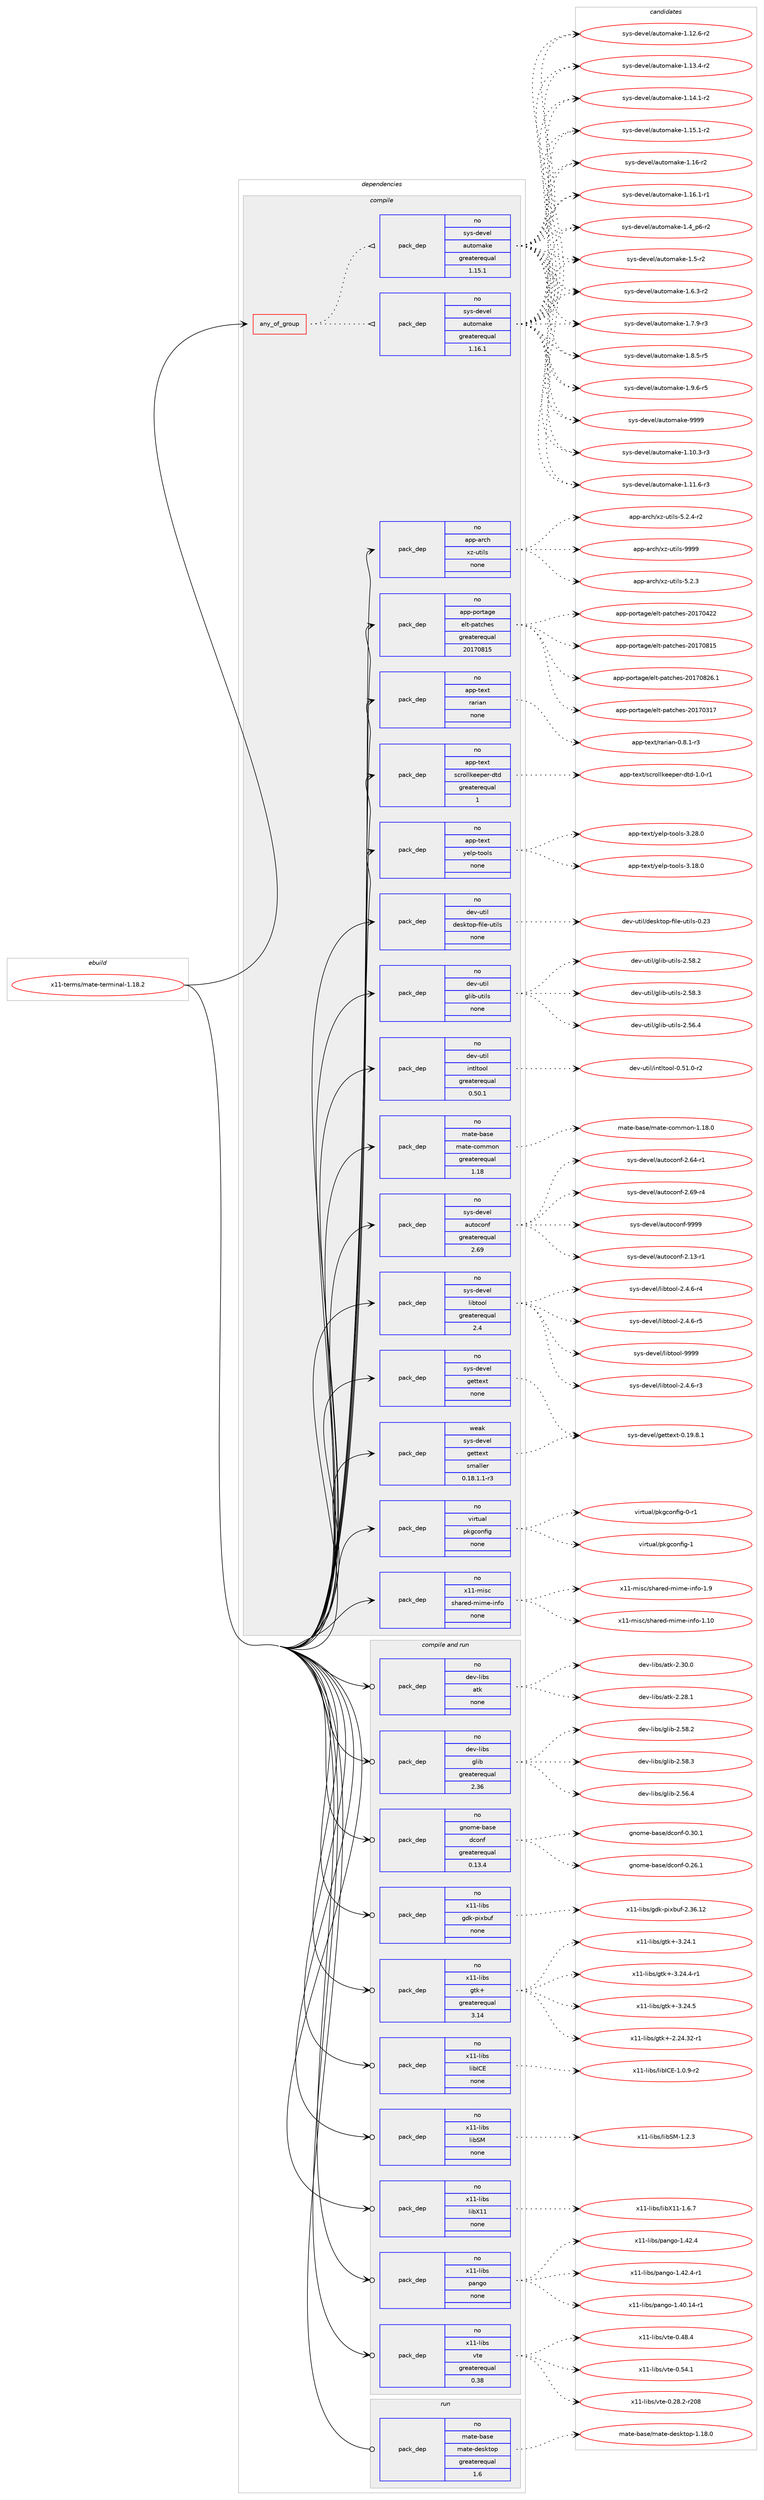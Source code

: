 digraph prolog {

# *************
# Graph options
# *************

newrank=true;
concentrate=true;
compound=true;
graph [rankdir=LR,fontname=Helvetica,fontsize=10,ranksep=1.5];#, ranksep=2.5, nodesep=0.2];
edge  [arrowhead=vee];
node  [fontname=Helvetica,fontsize=10];

# **********
# The ebuild
# **********

subgraph cluster_leftcol {
color=gray;
rank=same;
label=<<i>ebuild</i>>;
id [label="x11-terms/mate-terminal-1.18.2", color=red, width=4, href="../x11-terms/mate-terminal-1.18.2.svg"];
}

# ****************
# The dependencies
# ****************

subgraph cluster_midcol {
color=gray;
label=<<i>dependencies</i>>;
subgraph cluster_compile {
fillcolor="#eeeeee";
style=filled;
label=<<i>compile</i>>;
subgraph any28796 {
dependency1768178 [label=<<TABLE BORDER="0" CELLBORDER="1" CELLSPACING="0" CELLPADDING="4"><TR><TD CELLPADDING="10">any_of_group</TD></TR></TABLE>>, shape=none, color=red];subgraph pack1271325 {
dependency1768179 [label=<<TABLE BORDER="0" CELLBORDER="1" CELLSPACING="0" CELLPADDING="4" WIDTH="220"><TR><TD ROWSPAN="6" CELLPADDING="30">pack_dep</TD></TR><TR><TD WIDTH="110">no</TD></TR><TR><TD>sys-devel</TD></TR><TR><TD>automake</TD></TR><TR><TD>greaterequal</TD></TR><TR><TD>1.16.1</TD></TR></TABLE>>, shape=none, color=blue];
}
dependency1768178:e -> dependency1768179:w [weight=20,style="dotted",arrowhead="oinv"];
subgraph pack1271326 {
dependency1768180 [label=<<TABLE BORDER="0" CELLBORDER="1" CELLSPACING="0" CELLPADDING="4" WIDTH="220"><TR><TD ROWSPAN="6" CELLPADDING="30">pack_dep</TD></TR><TR><TD WIDTH="110">no</TD></TR><TR><TD>sys-devel</TD></TR><TR><TD>automake</TD></TR><TR><TD>greaterequal</TD></TR><TR><TD>1.15.1</TD></TR></TABLE>>, shape=none, color=blue];
}
dependency1768178:e -> dependency1768180:w [weight=20,style="dotted",arrowhead="oinv"];
}
id:e -> dependency1768178:w [weight=20,style="solid",arrowhead="vee"];
subgraph pack1271327 {
dependency1768181 [label=<<TABLE BORDER="0" CELLBORDER="1" CELLSPACING="0" CELLPADDING="4" WIDTH="220"><TR><TD ROWSPAN="6" CELLPADDING="30">pack_dep</TD></TR><TR><TD WIDTH="110">no</TD></TR><TR><TD>app-arch</TD></TR><TR><TD>xz-utils</TD></TR><TR><TD>none</TD></TR><TR><TD></TD></TR></TABLE>>, shape=none, color=blue];
}
id:e -> dependency1768181:w [weight=20,style="solid",arrowhead="vee"];
subgraph pack1271328 {
dependency1768182 [label=<<TABLE BORDER="0" CELLBORDER="1" CELLSPACING="0" CELLPADDING="4" WIDTH="220"><TR><TD ROWSPAN="6" CELLPADDING="30">pack_dep</TD></TR><TR><TD WIDTH="110">no</TD></TR><TR><TD>app-portage</TD></TR><TR><TD>elt-patches</TD></TR><TR><TD>greaterequal</TD></TR><TR><TD>20170815</TD></TR></TABLE>>, shape=none, color=blue];
}
id:e -> dependency1768182:w [weight=20,style="solid",arrowhead="vee"];
subgraph pack1271329 {
dependency1768183 [label=<<TABLE BORDER="0" CELLBORDER="1" CELLSPACING="0" CELLPADDING="4" WIDTH="220"><TR><TD ROWSPAN="6" CELLPADDING="30">pack_dep</TD></TR><TR><TD WIDTH="110">no</TD></TR><TR><TD>app-text</TD></TR><TR><TD>rarian</TD></TR><TR><TD>none</TD></TR><TR><TD></TD></TR></TABLE>>, shape=none, color=blue];
}
id:e -> dependency1768183:w [weight=20,style="solid",arrowhead="vee"];
subgraph pack1271330 {
dependency1768184 [label=<<TABLE BORDER="0" CELLBORDER="1" CELLSPACING="0" CELLPADDING="4" WIDTH="220"><TR><TD ROWSPAN="6" CELLPADDING="30">pack_dep</TD></TR><TR><TD WIDTH="110">no</TD></TR><TR><TD>app-text</TD></TR><TR><TD>scrollkeeper-dtd</TD></TR><TR><TD>greaterequal</TD></TR><TR><TD>1</TD></TR></TABLE>>, shape=none, color=blue];
}
id:e -> dependency1768184:w [weight=20,style="solid",arrowhead="vee"];
subgraph pack1271331 {
dependency1768185 [label=<<TABLE BORDER="0" CELLBORDER="1" CELLSPACING="0" CELLPADDING="4" WIDTH="220"><TR><TD ROWSPAN="6" CELLPADDING="30">pack_dep</TD></TR><TR><TD WIDTH="110">no</TD></TR><TR><TD>app-text</TD></TR><TR><TD>yelp-tools</TD></TR><TR><TD>none</TD></TR><TR><TD></TD></TR></TABLE>>, shape=none, color=blue];
}
id:e -> dependency1768185:w [weight=20,style="solid",arrowhead="vee"];
subgraph pack1271332 {
dependency1768186 [label=<<TABLE BORDER="0" CELLBORDER="1" CELLSPACING="0" CELLPADDING="4" WIDTH="220"><TR><TD ROWSPAN="6" CELLPADDING="30">pack_dep</TD></TR><TR><TD WIDTH="110">no</TD></TR><TR><TD>dev-util</TD></TR><TR><TD>desktop-file-utils</TD></TR><TR><TD>none</TD></TR><TR><TD></TD></TR></TABLE>>, shape=none, color=blue];
}
id:e -> dependency1768186:w [weight=20,style="solid",arrowhead="vee"];
subgraph pack1271333 {
dependency1768187 [label=<<TABLE BORDER="0" CELLBORDER="1" CELLSPACING="0" CELLPADDING="4" WIDTH="220"><TR><TD ROWSPAN="6" CELLPADDING="30">pack_dep</TD></TR><TR><TD WIDTH="110">no</TD></TR><TR><TD>dev-util</TD></TR><TR><TD>glib-utils</TD></TR><TR><TD>none</TD></TR><TR><TD></TD></TR></TABLE>>, shape=none, color=blue];
}
id:e -> dependency1768187:w [weight=20,style="solid",arrowhead="vee"];
subgraph pack1271334 {
dependency1768188 [label=<<TABLE BORDER="0" CELLBORDER="1" CELLSPACING="0" CELLPADDING="4" WIDTH="220"><TR><TD ROWSPAN="6" CELLPADDING="30">pack_dep</TD></TR><TR><TD WIDTH="110">no</TD></TR><TR><TD>dev-util</TD></TR><TR><TD>intltool</TD></TR><TR><TD>greaterequal</TD></TR><TR><TD>0.50.1</TD></TR></TABLE>>, shape=none, color=blue];
}
id:e -> dependency1768188:w [weight=20,style="solid",arrowhead="vee"];
subgraph pack1271335 {
dependency1768189 [label=<<TABLE BORDER="0" CELLBORDER="1" CELLSPACING="0" CELLPADDING="4" WIDTH="220"><TR><TD ROWSPAN="6" CELLPADDING="30">pack_dep</TD></TR><TR><TD WIDTH="110">no</TD></TR><TR><TD>mate-base</TD></TR><TR><TD>mate-common</TD></TR><TR><TD>greaterequal</TD></TR><TR><TD>1.18</TD></TR></TABLE>>, shape=none, color=blue];
}
id:e -> dependency1768189:w [weight=20,style="solid",arrowhead="vee"];
subgraph pack1271336 {
dependency1768190 [label=<<TABLE BORDER="0" CELLBORDER="1" CELLSPACING="0" CELLPADDING="4" WIDTH="220"><TR><TD ROWSPAN="6" CELLPADDING="30">pack_dep</TD></TR><TR><TD WIDTH="110">no</TD></TR><TR><TD>sys-devel</TD></TR><TR><TD>autoconf</TD></TR><TR><TD>greaterequal</TD></TR><TR><TD>2.69</TD></TR></TABLE>>, shape=none, color=blue];
}
id:e -> dependency1768190:w [weight=20,style="solid",arrowhead="vee"];
subgraph pack1271337 {
dependency1768191 [label=<<TABLE BORDER="0" CELLBORDER="1" CELLSPACING="0" CELLPADDING="4" WIDTH="220"><TR><TD ROWSPAN="6" CELLPADDING="30">pack_dep</TD></TR><TR><TD WIDTH="110">no</TD></TR><TR><TD>sys-devel</TD></TR><TR><TD>gettext</TD></TR><TR><TD>none</TD></TR><TR><TD></TD></TR></TABLE>>, shape=none, color=blue];
}
id:e -> dependency1768191:w [weight=20,style="solid",arrowhead="vee"];
subgraph pack1271338 {
dependency1768192 [label=<<TABLE BORDER="0" CELLBORDER="1" CELLSPACING="0" CELLPADDING="4" WIDTH="220"><TR><TD ROWSPAN="6" CELLPADDING="30">pack_dep</TD></TR><TR><TD WIDTH="110">no</TD></TR><TR><TD>sys-devel</TD></TR><TR><TD>libtool</TD></TR><TR><TD>greaterequal</TD></TR><TR><TD>2.4</TD></TR></TABLE>>, shape=none, color=blue];
}
id:e -> dependency1768192:w [weight=20,style="solid",arrowhead="vee"];
subgraph pack1271339 {
dependency1768193 [label=<<TABLE BORDER="0" CELLBORDER="1" CELLSPACING="0" CELLPADDING="4" WIDTH="220"><TR><TD ROWSPAN="6" CELLPADDING="30">pack_dep</TD></TR><TR><TD WIDTH="110">no</TD></TR><TR><TD>virtual</TD></TR><TR><TD>pkgconfig</TD></TR><TR><TD>none</TD></TR><TR><TD></TD></TR></TABLE>>, shape=none, color=blue];
}
id:e -> dependency1768193:w [weight=20,style="solid",arrowhead="vee"];
subgraph pack1271340 {
dependency1768194 [label=<<TABLE BORDER="0" CELLBORDER="1" CELLSPACING="0" CELLPADDING="4" WIDTH="220"><TR><TD ROWSPAN="6" CELLPADDING="30">pack_dep</TD></TR><TR><TD WIDTH="110">no</TD></TR><TR><TD>x11-misc</TD></TR><TR><TD>shared-mime-info</TD></TR><TR><TD>none</TD></TR><TR><TD></TD></TR></TABLE>>, shape=none, color=blue];
}
id:e -> dependency1768194:w [weight=20,style="solid",arrowhead="vee"];
subgraph pack1271341 {
dependency1768195 [label=<<TABLE BORDER="0" CELLBORDER="1" CELLSPACING="0" CELLPADDING="4" WIDTH="220"><TR><TD ROWSPAN="6" CELLPADDING="30">pack_dep</TD></TR><TR><TD WIDTH="110">weak</TD></TR><TR><TD>sys-devel</TD></TR><TR><TD>gettext</TD></TR><TR><TD>smaller</TD></TR><TR><TD>0.18.1.1-r3</TD></TR></TABLE>>, shape=none, color=blue];
}
id:e -> dependency1768195:w [weight=20,style="solid",arrowhead="vee"];
}
subgraph cluster_compileandrun {
fillcolor="#eeeeee";
style=filled;
label=<<i>compile and run</i>>;
subgraph pack1271342 {
dependency1768196 [label=<<TABLE BORDER="0" CELLBORDER="1" CELLSPACING="0" CELLPADDING="4" WIDTH="220"><TR><TD ROWSPAN="6" CELLPADDING="30">pack_dep</TD></TR><TR><TD WIDTH="110">no</TD></TR><TR><TD>dev-libs</TD></TR><TR><TD>atk</TD></TR><TR><TD>none</TD></TR><TR><TD></TD></TR></TABLE>>, shape=none, color=blue];
}
id:e -> dependency1768196:w [weight=20,style="solid",arrowhead="odotvee"];
subgraph pack1271343 {
dependency1768197 [label=<<TABLE BORDER="0" CELLBORDER="1" CELLSPACING="0" CELLPADDING="4" WIDTH="220"><TR><TD ROWSPAN="6" CELLPADDING="30">pack_dep</TD></TR><TR><TD WIDTH="110">no</TD></TR><TR><TD>dev-libs</TD></TR><TR><TD>glib</TD></TR><TR><TD>greaterequal</TD></TR><TR><TD>2.36</TD></TR></TABLE>>, shape=none, color=blue];
}
id:e -> dependency1768197:w [weight=20,style="solid",arrowhead="odotvee"];
subgraph pack1271344 {
dependency1768198 [label=<<TABLE BORDER="0" CELLBORDER="1" CELLSPACING="0" CELLPADDING="4" WIDTH="220"><TR><TD ROWSPAN="6" CELLPADDING="30">pack_dep</TD></TR><TR><TD WIDTH="110">no</TD></TR><TR><TD>gnome-base</TD></TR><TR><TD>dconf</TD></TR><TR><TD>greaterequal</TD></TR><TR><TD>0.13.4</TD></TR></TABLE>>, shape=none, color=blue];
}
id:e -> dependency1768198:w [weight=20,style="solid",arrowhead="odotvee"];
subgraph pack1271345 {
dependency1768199 [label=<<TABLE BORDER="0" CELLBORDER="1" CELLSPACING="0" CELLPADDING="4" WIDTH="220"><TR><TD ROWSPAN="6" CELLPADDING="30">pack_dep</TD></TR><TR><TD WIDTH="110">no</TD></TR><TR><TD>x11-libs</TD></TR><TR><TD>gdk-pixbuf</TD></TR><TR><TD>none</TD></TR><TR><TD></TD></TR></TABLE>>, shape=none, color=blue];
}
id:e -> dependency1768199:w [weight=20,style="solid",arrowhead="odotvee"];
subgraph pack1271346 {
dependency1768200 [label=<<TABLE BORDER="0" CELLBORDER="1" CELLSPACING="0" CELLPADDING="4" WIDTH="220"><TR><TD ROWSPAN="6" CELLPADDING="30">pack_dep</TD></TR><TR><TD WIDTH="110">no</TD></TR><TR><TD>x11-libs</TD></TR><TR><TD>gtk+</TD></TR><TR><TD>greaterequal</TD></TR><TR><TD>3.14</TD></TR></TABLE>>, shape=none, color=blue];
}
id:e -> dependency1768200:w [weight=20,style="solid",arrowhead="odotvee"];
subgraph pack1271347 {
dependency1768201 [label=<<TABLE BORDER="0" CELLBORDER="1" CELLSPACING="0" CELLPADDING="4" WIDTH="220"><TR><TD ROWSPAN="6" CELLPADDING="30">pack_dep</TD></TR><TR><TD WIDTH="110">no</TD></TR><TR><TD>x11-libs</TD></TR><TR><TD>libICE</TD></TR><TR><TD>none</TD></TR><TR><TD></TD></TR></TABLE>>, shape=none, color=blue];
}
id:e -> dependency1768201:w [weight=20,style="solid",arrowhead="odotvee"];
subgraph pack1271348 {
dependency1768202 [label=<<TABLE BORDER="0" CELLBORDER="1" CELLSPACING="0" CELLPADDING="4" WIDTH="220"><TR><TD ROWSPAN="6" CELLPADDING="30">pack_dep</TD></TR><TR><TD WIDTH="110">no</TD></TR><TR><TD>x11-libs</TD></TR><TR><TD>libSM</TD></TR><TR><TD>none</TD></TR><TR><TD></TD></TR></TABLE>>, shape=none, color=blue];
}
id:e -> dependency1768202:w [weight=20,style="solid",arrowhead="odotvee"];
subgraph pack1271349 {
dependency1768203 [label=<<TABLE BORDER="0" CELLBORDER="1" CELLSPACING="0" CELLPADDING="4" WIDTH="220"><TR><TD ROWSPAN="6" CELLPADDING="30">pack_dep</TD></TR><TR><TD WIDTH="110">no</TD></TR><TR><TD>x11-libs</TD></TR><TR><TD>libX11</TD></TR><TR><TD>none</TD></TR><TR><TD></TD></TR></TABLE>>, shape=none, color=blue];
}
id:e -> dependency1768203:w [weight=20,style="solid",arrowhead="odotvee"];
subgraph pack1271350 {
dependency1768204 [label=<<TABLE BORDER="0" CELLBORDER="1" CELLSPACING="0" CELLPADDING="4" WIDTH="220"><TR><TD ROWSPAN="6" CELLPADDING="30">pack_dep</TD></TR><TR><TD WIDTH="110">no</TD></TR><TR><TD>x11-libs</TD></TR><TR><TD>pango</TD></TR><TR><TD>none</TD></TR><TR><TD></TD></TR></TABLE>>, shape=none, color=blue];
}
id:e -> dependency1768204:w [weight=20,style="solid",arrowhead="odotvee"];
subgraph pack1271351 {
dependency1768205 [label=<<TABLE BORDER="0" CELLBORDER="1" CELLSPACING="0" CELLPADDING="4" WIDTH="220"><TR><TD ROWSPAN="6" CELLPADDING="30">pack_dep</TD></TR><TR><TD WIDTH="110">no</TD></TR><TR><TD>x11-libs</TD></TR><TR><TD>vte</TD></TR><TR><TD>greaterequal</TD></TR><TR><TD>0.38</TD></TR></TABLE>>, shape=none, color=blue];
}
id:e -> dependency1768205:w [weight=20,style="solid",arrowhead="odotvee"];
}
subgraph cluster_run {
fillcolor="#eeeeee";
style=filled;
label=<<i>run</i>>;
subgraph pack1271352 {
dependency1768206 [label=<<TABLE BORDER="0" CELLBORDER="1" CELLSPACING="0" CELLPADDING="4" WIDTH="220"><TR><TD ROWSPAN="6" CELLPADDING="30">pack_dep</TD></TR><TR><TD WIDTH="110">no</TD></TR><TR><TD>mate-base</TD></TR><TR><TD>mate-desktop</TD></TR><TR><TD>greaterequal</TD></TR><TR><TD>1.6</TD></TR></TABLE>>, shape=none, color=blue];
}
id:e -> dependency1768206:w [weight=20,style="solid",arrowhead="odot"];
}
}

# **************
# The candidates
# **************

subgraph cluster_choices {
rank=same;
color=gray;
label=<<i>candidates</i>>;

subgraph choice1271325 {
color=black;
nodesep=1;
choice11512111545100101118101108479711711611110997107101454946494846514511451 [label="sys-devel/automake-1.10.3-r3", color=red, width=4,href="../sys-devel/automake-1.10.3-r3.svg"];
choice11512111545100101118101108479711711611110997107101454946494946544511451 [label="sys-devel/automake-1.11.6-r3", color=red, width=4,href="../sys-devel/automake-1.11.6-r3.svg"];
choice11512111545100101118101108479711711611110997107101454946495046544511450 [label="sys-devel/automake-1.12.6-r2", color=red, width=4,href="../sys-devel/automake-1.12.6-r2.svg"];
choice11512111545100101118101108479711711611110997107101454946495146524511450 [label="sys-devel/automake-1.13.4-r2", color=red, width=4,href="../sys-devel/automake-1.13.4-r2.svg"];
choice11512111545100101118101108479711711611110997107101454946495246494511450 [label="sys-devel/automake-1.14.1-r2", color=red, width=4,href="../sys-devel/automake-1.14.1-r2.svg"];
choice11512111545100101118101108479711711611110997107101454946495346494511450 [label="sys-devel/automake-1.15.1-r2", color=red, width=4,href="../sys-devel/automake-1.15.1-r2.svg"];
choice1151211154510010111810110847971171161111099710710145494649544511450 [label="sys-devel/automake-1.16-r2", color=red, width=4,href="../sys-devel/automake-1.16-r2.svg"];
choice11512111545100101118101108479711711611110997107101454946495446494511449 [label="sys-devel/automake-1.16.1-r1", color=red, width=4,href="../sys-devel/automake-1.16.1-r1.svg"];
choice115121115451001011181011084797117116111109971071014549465295112544511450 [label="sys-devel/automake-1.4_p6-r2", color=red, width=4,href="../sys-devel/automake-1.4_p6-r2.svg"];
choice11512111545100101118101108479711711611110997107101454946534511450 [label="sys-devel/automake-1.5-r2", color=red, width=4,href="../sys-devel/automake-1.5-r2.svg"];
choice115121115451001011181011084797117116111109971071014549465446514511450 [label="sys-devel/automake-1.6.3-r2", color=red, width=4,href="../sys-devel/automake-1.6.3-r2.svg"];
choice115121115451001011181011084797117116111109971071014549465546574511451 [label="sys-devel/automake-1.7.9-r3", color=red, width=4,href="../sys-devel/automake-1.7.9-r3.svg"];
choice115121115451001011181011084797117116111109971071014549465646534511453 [label="sys-devel/automake-1.8.5-r5", color=red, width=4,href="../sys-devel/automake-1.8.5-r5.svg"];
choice115121115451001011181011084797117116111109971071014549465746544511453 [label="sys-devel/automake-1.9.6-r5", color=red, width=4,href="../sys-devel/automake-1.9.6-r5.svg"];
choice115121115451001011181011084797117116111109971071014557575757 [label="sys-devel/automake-9999", color=red, width=4,href="../sys-devel/automake-9999.svg"];
dependency1768179:e -> choice11512111545100101118101108479711711611110997107101454946494846514511451:w [style=dotted,weight="100"];
dependency1768179:e -> choice11512111545100101118101108479711711611110997107101454946494946544511451:w [style=dotted,weight="100"];
dependency1768179:e -> choice11512111545100101118101108479711711611110997107101454946495046544511450:w [style=dotted,weight="100"];
dependency1768179:e -> choice11512111545100101118101108479711711611110997107101454946495146524511450:w [style=dotted,weight="100"];
dependency1768179:e -> choice11512111545100101118101108479711711611110997107101454946495246494511450:w [style=dotted,weight="100"];
dependency1768179:e -> choice11512111545100101118101108479711711611110997107101454946495346494511450:w [style=dotted,weight="100"];
dependency1768179:e -> choice1151211154510010111810110847971171161111099710710145494649544511450:w [style=dotted,weight="100"];
dependency1768179:e -> choice11512111545100101118101108479711711611110997107101454946495446494511449:w [style=dotted,weight="100"];
dependency1768179:e -> choice115121115451001011181011084797117116111109971071014549465295112544511450:w [style=dotted,weight="100"];
dependency1768179:e -> choice11512111545100101118101108479711711611110997107101454946534511450:w [style=dotted,weight="100"];
dependency1768179:e -> choice115121115451001011181011084797117116111109971071014549465446514511450:w [style=dotted,weight="100"];
dependency1768179:e -> choice115121115451001011181011084797117116111109971071014549465546574511451:w [style=dotted,weight="100"];
dependency1768179:e -> choice115121115451001011181011084797117116111109971071014549465646534511453:w [style=dotted,weight="100"];
dependency1768179:e -> choice115121115451001011181011084797117116111109971071014549465746544511453:w [style=dotted,weight="100"];
dependency1768179:e -> choice115121115451001011181011084797117116111109971071014557575757:w [style=dotted,weight="100"];
}
subgraph choice1271326 {
color=black;
nodesep=1;
choice11512111545100101118101108479711711611110997107101454946494846514511451 [label="sys-devel/automake-1.10.3-r3", color=red, width=4,href="../sys-devel/automake-1.10.3-r3.svg"];
choice11512111545100101118101108479711711611110997107101454946494946544511451 [label="sys-devel/automake-1.11.6-r3", color=red, width=4,href="../sys-devel/automake-1.11.6-r3.svg"];
choice11512111545100101118101108479711711611110997107101454946495046544511450 [label="sys-devel/automake-1.12.6-r2", color=red, width=4,href="../sys-devel/automake-1.12.6-r2.svg"];
choice11512111545100101118101108479711711611110997107101454946495146524511450 [label="sys-devel/automake-1.13.4-r2", color=red, width=4,href="../sys-devel/automake-1.13.4-r2.svg"];
choice11512111545100101118101108479711711611110997107101454946495246494511450 [label="sys-devel/automake-1.14.1-r2", color=red, width=4,href="../sys-devel/automake-1.14.1-r2.svg"];
choice11512111545100101118101108479711711611110997107101454946495346494511450 [label="sys-devel/automake-1.15.1-r2", color=red, width=4,href="../sys-devel/automake-1.15.1-r2.svg"];
choice1151211154510010111810110847971171161111099710710145494649544511450 [label="sys-devel/automake-1.16-r2", color=red, width=4,href="../sys-devel/automake-1.16-r2.svg"];
choice11512111545100101118101108479711711611110997107101454946495446494511449 [label="sys-devel/automake-1.16.1-r1", color=red, width=4,href="../sys-devel/automake-1.16.1-r1.svg"];
choice115121115451001011181011084797117116111109971071014549465295112544511450 [label="sys-devel/automake-1.4_p6-r2", color=red, width=4,href="../sys-devel/automake-1.4_p6-r2.svg"];
choice11512111545100101118101108479711711611110997107101454946534511450 [label="sys-devel/automake-1.5-r2", color=red, width=4,href="../sys-devel/automake-1.5-r2.svg"];
choice115121115451001011181011084797117116111109971071014549465446514511450 [label="sys-devel/automake-1.6.3-r2", color=red, width=4,href="../sys-devel/automake-1.6.3-r2.svg"];
choice115121115451001011181011084797117116111109971071014549465546574511451 [label="sys-devel/automake-1.7.9-r3", color=red, width=4,href="../sys-devel/automake-1.7.9-r3.svg"];
choice115121115451001011181011084797117116111109971071014549465646534511453 [label="sys-devel/automake-1.8.5-r5", color=red, width=4,href="../sys-devel/automake-1.8.5-r5.svg"];
choice115121115451001011181011084797117116111109971071014549465746544511453 [label="sys-devel/automake-1.9.6-r5", color=red, width=4,href="../sys-devel/automake-1.9.6-r5.svg"];
choice115121115451001011181011084797117116111109971071014557575757 [label="sys-devel/automake-9999", color=red, width=4,href="../sys-devel/automake-9999.svg"];
dependency1768180:e -> choice11512111545100101118101108479711711611110997107101454946494846514511451:w [style=dotted,weight="100"];
dependency1768180:e -> choice11512111545100101118101108479711711611110997107101454946494946544511451:w [style=dotted,weight="100"];
dependency1768180:e -> choice11512111545100101118101108479711711611110997107101454946495046544511450:w [style=dotted,weight="100"];
dependency1768180:e -> choice11512111545100101118101108479711711611110997107101454946495146524511450:w [style=dotted,weight="100"];
dependency1768180:e -> choice11512111545100101118101108479711711611110997107101454946495246494511450:w [style=dotted,weight="100"];
dependency1768180:e -> choice11512111545100101118101108479711711611110997107101454946495346494511450:w [style=dotted,weight="100"];
dependency1768180:e -> choice1151211154510010111810110847971171161111099710710145494649544511450:w [style=dotted,weight="100"];
dependency1768180:e -> choice11512111545100101118101108479711711611110997107101454946495446494511449:w [style=dotted,weight="100"];
dependency1768180:e -> choice115121115451001011181011084797117116111109971071014549465295112544511450:w [style=dotted,weight="100"];
dependency1768180:e -> choice11512111545100101118101108479711711611110997107101454946534511450:w [style=dotted,weight="100"];
dependency1768180:e -> choice115121115451001011181011084797117116111109971071014549465446514511450:w [style=dotted,weight="100"];
dependency1768180:e -> choice115121115451001011181011084797117116111109971071014549465546574511451:w [style=dotted,weight="100"];
dependency1768180:e -> choice115121115451001011181011084797117116111109971071014549465646534511453:w [style=dotted,weight="100"];
dependency1768180:e -> choice115121115451001011181011084797117116111109971071014549465746544511453:w [style=dotted,weight="100"];
dependency1768180:e -> choice115121115451001011181011084797117116111109971071014557575757:w [style=dotted,weight="100"];
}
subgraph choice1271327 {
color=black;
nodesep=1;
choice971121124597114991044712012245117116105108115455346504651 [label="app-arch/xz-utils-5.2.3", color=red, width=4,href="../app-arch/xz-utils-5.2.3.svg"];
choice9711211245971149910447120122451171161051081154553465046524511450 [label="app-arch/xz-utils-5.2.4-r2", color=red, width=4,href="../app-arch/xz-utils-5.2.4-r2.svg"];
choice9711211245971149910447120122451171161051081154557575757 [label="app-arch/xz-utils-9999", color=red, width=4,href="../app-arch/xz-utils-9999.svg"];
dependency1768181:e -> choice971121124597114991044712012245117116105108115455346504651:w [style=dotted,weight="100"];
dependency1768181:e -> choice9711211245971149910447120122451171161051081154553465046524511450:w [style=dotted,weight="100"];
dependency1768181:e -> choice9711211245971149910447120122451171161051081154557575757:w [style=dotted,weight="100"];
}
subgraph choice1271328 {
color=black;
nodesep=1;
choice97112112451121111141169710310147101108116451129711699104101115455048495548514955 [label="app-portage/elt-patches-20170317", color=red, width=4,href="../app-portage/elt-patches-20170317.svg"];
choice97112112451121111141169710310147101108116451129711699104101115455048495548525050 [label="app-portage/elt-patches-20170422", color=red, width=4,href="../app-portage/elt-patches-20170422.svg"];
choice97112112451121111141169710310147101108116451129711699104101115455048495548564953 [label="app-portage/elt-patches-20170815", color=red, width=4,href="../app-portage/elt-patches-20170815.svg"];
choice971121124511211111411697103101471011081164511297116991041011154550484955485650544649 [label="app-portage/elt-patches-20170826.1", color=red, width=4,href="../app-portage/elt-patches-20170826.1.svg"];
dependency1768182:e -> choice97112112451121111141169710310147101108116451129711699104101115455048495548514955:w [style=dotted,weight="100"];
dependency1768182:e -> choice97112112451121111141169710310147101108116451129711699104101115455048495548525050:w [style=dotted,weight="100"];
dependency1768182:e -> choice97112112451121111141169710310147101108116451129711699104101115455048495548564953:w [style=dotted,weight="100"];
dependency1768182:e -> choice971121124511211111411697103101471011081164511297116991041011154550484955485650544649:w [style=dotted,weight="100"];
}
subgraph choice1271329 {
color=black;
nodesep=1;
choice97112112451161011201164711497114105971104548465646494511451 [label="app-text/rarian-0.8.1-r3", color=red, width=4,href="../app-text/rarian-0.8.1-r3.svg"];
dependency1768183:e -> choice97112112451161011201164711497114105971104548465646494511451:w [style=dotted,weight="100"];
}
subgraph choice1271330 {
color=black;
nodesep=1;
choice9711211245116101120116471159911411110810810710110111210111445100116100454946484511449 [label="app-text/scrollkeeper-dtd-1.0-r1", color=red, width=4,href="../app-text/scrollkeeper-dtd-1.0-r1.svg"];
dependency1768184:e -> choice9711211245116101120116471159911411110810810710110111210111445100116100454946484511449:w [style=dotted,weight="100"];
}
subgraph choice1271331 {
color=black;
nodesep=1;
choice9711211245116101120116471211011081124511611111110811545514649564648 [label="app-text/yelp-tools-3.18.0", color=red, width=4,href="../app-text/yelp-tools-3.18.0.svg"];
choice9711211245116101120116471211011081124511611111110811545514650564648 [label="app-text/yelp-tools-3.28.0", color=red, width=4,href="../app-text/yelp-tools-3.28.0.svg"];
dependency1768185:e -> choice9711211245116101120116471211011081124511611111110811545514649564648:w [style=dotted,weight="100"];
dependency1768185:e -> choice9711211245116101120116471211011081124511611111110811545514650564648:w [style=dotted,weight="100"];
}
subgraph choice1271332 {
color=black;
nodesep=1;
choice100101118451171161051084710010111510711611111245102105108101451171161051081154548465051 [label="dev-util/desktop-file-utils-0.23", color=red, width=4,href="../dev-util/desktop-file-utils-0.23.svg"];
dependency1768186:e -> choice100101118451171161051084710010111510711611111245102105108101451171161051081154548465051:w [style=dotted,weight="100"];
}
subgraph choice1271333 {
color=black;
nodesep=1;
choice1001011184511711610510847103108105984511711610510811545504653544652 [label="dev-util/glib-utils-2.56.4", color=red, width=4,href="../dev-util/glib-utils-2.56.4.svg"];
choice1001011184511711610510847103108105984511711610510811545504653564650 [label="dev-util/glib-utils-2.58.2", color=red, width=4,href="../dev-util/glib-utils-2.58.2.svg"];
choice1001011184511711610510847103108105984511711610510811545504653564651 [label="dev-util/glib-utils-2.58.3", color=red, width=4,href="../dev-util/glib-utils-2.58.3.svg"];
dependency1768187:e -> choice1001011184511711610510847103108105984511711610510811545504653544652:w [style=dotted,weight="100"];
dependency1768187:e -> choice1001011184511711610510847103108105984511711610510811545504653564650:w [style=dotted,weight="100"];
dependency1768187:e -> choice1001011184511711610510847103108105984511711610510811545504653564651:w [style=dotted,weight="100"];
}
subgraph choice1271334 {
color=black;
nodesep=1;
choice1001011184511711610510847105110116108116111111108454846534946484511450 [label="dev-util/intltool-0.51.0-r2", color=red, width=4,href="../dev-util/intltool-0.51.0-r2.svg"];
dependency1768188:e -> choice1001011184511711610510847105110116108116111111108454846534946484511450:w [style=dotted,weight="100"];
}
subgraph choice1271335 {
color=black;
nodesep=1;
choice109971161014598971151014710997116101459911110910911111045494649564648 [label="mate-base/mate-common-1.18.0", color=red, width=4,href="../mate-base/mate-common-1.18.0.svg"];
dependency1768189:e -> choice109971161014598971151014710997116101459911110910911111045494649564648:w [style=dotted,weight="100"];
}
subgraph choice1271336 {
color=black;
nodesep=1;
choice1151211154510010111810110847971171161119911111010245504649514511449 [label="sys-devel/autoconf-2.13-r1", color=red, width=4,href="../sys-devel/autoconf-2.13-r1.svg"];
choice1151211154510010111810110847971171161119911111010245504654524511449 [label="sys-devel/autoconf-2.64-r1", color=red, width=4,href="../sys-devel/autoconf-2.64-r1.svg"];
choice1151211154510010111810110847971171161119911111010245504654574511452 [label="sys-devel/autoconf-2.69-r4", color=red, width=4,href="../sys-devel/autoconf-2.69-r4.svg"];
choice115121115451001011181011084797117116111991111101024557575757 [label="sys-devel/autoconf-9999", color=red, width=4,href="../sys-devel/autoconf-9999.svg"];
dependency1768190:e -> choice1151211154510010111810110847971171161119911111010245504649514511449:w [style=dotted,weight="100"];
dependency1768190:e -> choice1151211154510010111810110847971171161119911111010245504654524511449:w [style=dotted,weight="100"];
dependency1768190:e -> choice1151211154510010111810110847971171161119911111010245504654574511452:w [style=dotted,weight="100"];
dependency1768190:e -> choice115121115451001011181011084797117116111991111101024557575757:w [style=dotted,weight="100"];
}
subgraph choice1271337 {
color=black;
nodesep=1;
choice1151211154510010111810110847103101116116101120116454846495746564649 [label="sys-devel/gettext-0.19.8.1", color=red, width=4,href="../sys-devel/gettext-0.19.8.1.svg"];
dependency1768191:e -> choice1151211154510010111810110847103101116116101120116454846495746564649:w [style=dotted,weight="100"];
}
subgraph choice1271338 {
color=black;
nodesep=1;
choice1151211154510010111810110847108105981161111111084550465246544511451 [label="sys-devel/libtool-2.4.6-r3", color=red, width=4,href="../sys-devel/libtool-2.4.6-r3.svg"];
choice1151211154510010111810110847108105981161111111084550465246544511452 [label="sys-devel/libtool-2.4.6-r4", color=red, width=4,href="../sys-devel/libtool-2.4.6-r4.svg"];
choice1151211154510010111810110847108105981161111111084550465246544511453 [label="sys-devel/libtool-2.4.6-r5", color=red, width=4,href="../sys-devel/libtool-2.4.6-r5.svg"];
choice1151211154510010111810110847108105981161111111084557575757 [label="sys-devel/libtool-9999", color=red, width=4,href="../sys-devel/libtool-9999.svg"];
dependency1768192:e -> choice1151211154510010111810110847108105981161111111084550465246544511451:w [style=dotted,weight="100"];
dependency1768192:e -> choice1151211154510010111810110847108105981161111111084550465246544511452:w [style=dotted,weight="100"];
dependency1768192:e -> choice1151211154510010111810110847108105981161111111084550465246544511453:w [style=dotted,weight="100"];
dependency1768192:e -> choice1151211154510010111810110847108105981161111111084557575757:w [style=dotted,weight="100"];
}
subgraph choice1271339 {
color=black;
nodesep=1;
choice11810511411611797108471121071039911111010210510345484511449 [label="virtual/pkgconfig-0-r1", color=red, width=4,href="../virtual/pkgconfig-0-r1.svg"];
choice1181051141161179710847112107103991111101021051034549 [label="virtual/pkgconfig-1", color=red, width=4,href="../virtual/pkgconfig-1.svg"];
dependency1768193:e -> choice11810511411611797108471121071039911111010210510345484511449:w [style=dotted,weight="100"];
dependency1768193:e -> choice1181051141161179710847112107103991111101021051034549:w [style=dotted,weight="100"];
}
subgraph choice1271340 {
color=black;
nodesep=1;
choice12049494510910511599471151049711410110045109105109101451051101021114549464948 [label="x11-misc/shared-mime-info-1.10", color=red, width=4,href="../x11-misc/shared-mime-info-1.10.svg"];
choice120494945109105115994711510497114101100451091051091014510511010211145494657 [label="x11-misc/shared-mime-info-1.9", color=red, width=4,href="../x11-misc/shared-mime-info-1.9.svg"];
dependency1768194:e -> choice12049494510910511599471151049711410110045109105109101451051101021114549464948:w [style=dotted,weight="100"];
dependency1768194:e -> choice120494945109105115994711510497114101100451091051091014510511010211145494657:w [style=dotted,weight="100"];
}
subgraph choice1271341 {
color=black;
nodesep=1;
choice1151211154510010111810110847103101116116101120116454846495746564649 [label="sys-devel/gettext-0.19.8.1", color=red, width=4,href="../sys-devel/gettext-0.19.8.1.svg"];
dependency1768195:e -> choice1151211154510010111810110847103101116116101120116454846495746564649:w [style=dotted,weight="100"];
}
subgraph choice1271342 {
color=black;
nodesep=1;
choice1001011184510810598115479711610745504650564649 [label="dev-libs/atk-2.28.1", color=red, width=4,href="../dev-libs/atk-2.28.1.svg"];
choice1001011184510810598115479711610745504651484648 [label="dev-libs/atk-2.30.0", color=red, width=4,href="../dev-libs/atk-2.30.0.svg"];
dependency1768196:e -> choice1001011184510810598115479711610745504650564649:w [style=dotted,weight="100"];
dependency1768196:e -> choice1001011184510810598115479711610745504651484648:w [style=dotted,weight="100"];
}
subgraph choice1271343 {
color=black;
nodesep=1;
choice1001011184510810598115471031081059845504653544652 [label="dev-libs/glib-2.56.4", color=red, width=4,href="../dev-libs/glib-2.56.4.svg"];
choice1001011184510810598115471031081059845504653564650 [label="dev-libs/glib-2.58.2", color=red, width=4,href="../dev-libs/glib-2.58.2.svg"];
choice1001011184510810598115471031081059845504653564651 [label="dev-libs/glib-2.58.3", color=red, width=4,href="../dev-libs/glib-2.58.3.svg"];
dependency1768197:e -> choice1001011184510810598115471031081059845504653544652:w [style=dotted,weight="100"];
dependency1768197:e -> choice1001011184510810598115471031081059845504653564650:w [style=dotted,weight="100"];
dependency1768197:e -> choice1001011184510810598115471031081059845504653564651:w [style=dotted,weight="100"];
}
subgraph choice1271344 {
color=black;
nodesep=1;
choice103110111109101459897115101471009911111010245484650544649 [label="gnome-base/dconf-0.26.1", color=red, width=4,href="../gnome-base/dconf-0.26.1.svg"];
choice103110111109101459897115101471009911111010245484651484649 [label="gnome-base/dconf-0.30.1", color=red, width=4,href="../gnome-base/dconf-0.30.1.svg"];
dependency1768198:e -> choice103110111109101459897115101471009911111010245484650544649:w [style=dotted,weight="100"];
dependency1768198:e -> choice103110111109101459897115101471009911111010245484651484649:w [style=dotted,weight="100"];
}
subgraph choice1271345 {
color=black;
nodesep=1;
choice120494945108105981154710310010745112105120981171024550465154464950 [label="x11-libs/gdk-pixbuf-2.36.12", color=red, width=4,href="../x11-libs/gdk-pixbuf-2.36.12.svg"];
dependency1768199:e -> choice120494945108105981154710310010745112105120981171024550465154464950:w [style=dotted,weight="100"];
}
subgraph choice1271346 {
color=black;
nodesep=1;
choice12049494510810598115471031161074345504650524651504511449 [label="x11-libs/gtk+-2.24.32-r1", color=red, width=4,href="../x11-libs/gtk+-2.24.32-r1.svg"];
choice12049494510810598115471031161074345514650524649 [label="x11-libs/gtk+-3.24.1", color=red, width=4,href="../x11-libs/gtk+-3.24.1.svg"];
choice120494945108105981154710311610743455146505246524511449 [label="x11-libs/gtk+-3.24.4-r1", color=red, width=4,href="../x11-libs/gtk+-3.24.4-r1.svg"];
choice12049494510810598115471031161074345514650524653 [label="x11-libs/gtk+-3.24.5", color=red, width=4,href="../x11-libs/gtk+-3.24.5.svg"];
dependency1768200:e -> choice12049494510810598115471031161074345504650524651504511449:w [style=dotted,weight="100"];
dependency1768200:e -> choice12049494510810598115471031161074345514650524649:w [style=dotted,weight="100"];
dependency1768200:e -> choice120494945108105981154710311610743455146505246524511449:w [style=dotted,weight="100"];
dependency1768200:e -> choice12049494510810598115471031161074345514650524653:w [style=dotted,weight="100"];
}
subgraph choice1271347 {
color=black;
nodesep=1;
choice1204949451081059811547108105987367694549464846574511450 [label="x11-libs/libICE-1.0.9-r2", color=red, width=4,href="../x11-libs/libICE-1.0.9-r2.svg"];
dependency1768201:e -> choice1204949451081059811547108105987367694549464846574511450:w [style=dotted,weight="100"];
}
subgraph choice1271348 {
color=black;
nodesep=1;
choice1204949451081059811547108105988377454946504651 [label="x11-libs/libSM-1.2.3", color=red, width=4,href="../x11-libs/libSM-1.2.3.svg"];
dependency1768202:e -> choice1204949451081059811547108105988377454946504651:w [style=dotted,weight="100"];
}
subgraph choice1271349 {
color=black;
nodesep=1;
choice120494945108105981154710810598884949454946544655 [label="x11-libs/libX11-1.6.7", color=red, width=4,href="../x11-libs/libX11-1.6.7.svg"];
dependency1768203:e -> choice120494945108105981154710810598884949454946544655:w [style=dotted,weight="100"];
}
subgraph choice1271350 {
color=black;
nodesep=1;
choice12049494510810598115471129711010311145494652484649524511449 [label="x11-libs/pango-1.40.14-r1", color=red, width=4,href="../x11-libs/pango-1.40.14-r1.svg"];
choice12049494510810598115471129711010311145494652504652 [label="x11-libs/pango-1.42.4", color=red, width=4,href="../x11-libs/pango-1.42.4.svg"];
choice120494945108105981154711297110103111454946525046524511449 [label="x11-libs/pango-1.42.4-r1", color=red, width=4,href="../x11-libs/pango-1.42.4-r1.svg"];
dependency1768204:e -> choice12049494510810598115471129711010311145494652484649524511449:w [style=dotted,weight="100"];
dependency1768204:e -> choice12049494510810598115471129711010311145494652504652:w [style=dotted,weight="100"];
dependency1768204:e -> choice120494945108105981154711297110103111454946525046524511449:w [style=dotted,weight="100"];
}
subgraph choice1271351 {
color=black;
nodesep=1;
choice12049494510810598115471181161014548465056465045114504856 [label="x11-libs/vte-0.28.2-r208", color=red, width=4,href="../x11-libs/vte-0.28.2-r208.svg"];
choice120494945108105981154711811610145484652564652 [label="x11-libs/vte-0.48.4", color=red, width=4,href="../x11-libs/vte-0.48.4.svg"];
choice120494945108105981154711811610145484653524649 [label="x11-libs/vte-0.54.1", color=red, width=4,href="../x11-libs/vte-0.54.1.svg"];
dependency1768205:e -> choice12049494510810598115471181161014548465056465045114504856:w [style=dotted,weight="100"];
dependency1768205:e -> choice120494945108105981154711811610145484652564652:w [style=dotted,weight="100"];
dependency1768205:e -> choice120494945108105981154711811610145484653524649:w [style=dotted,weight="100"];
}
subgraph choice1271352 {
color=black;
nodesep=1;
choice1099711610145989711510147109971161014510010111510711611111245494649564648 [label="mate-base/mate-desktop-1.18.0", color=red, width=4,href="../mate-base/mate-desktop-1.18.0.svg"];
dependency1768206:e -> choice1099711610145989711510147109971161014510010111510711611111245494649564648:w [style=dotted,weight="100"];
}
}

}
